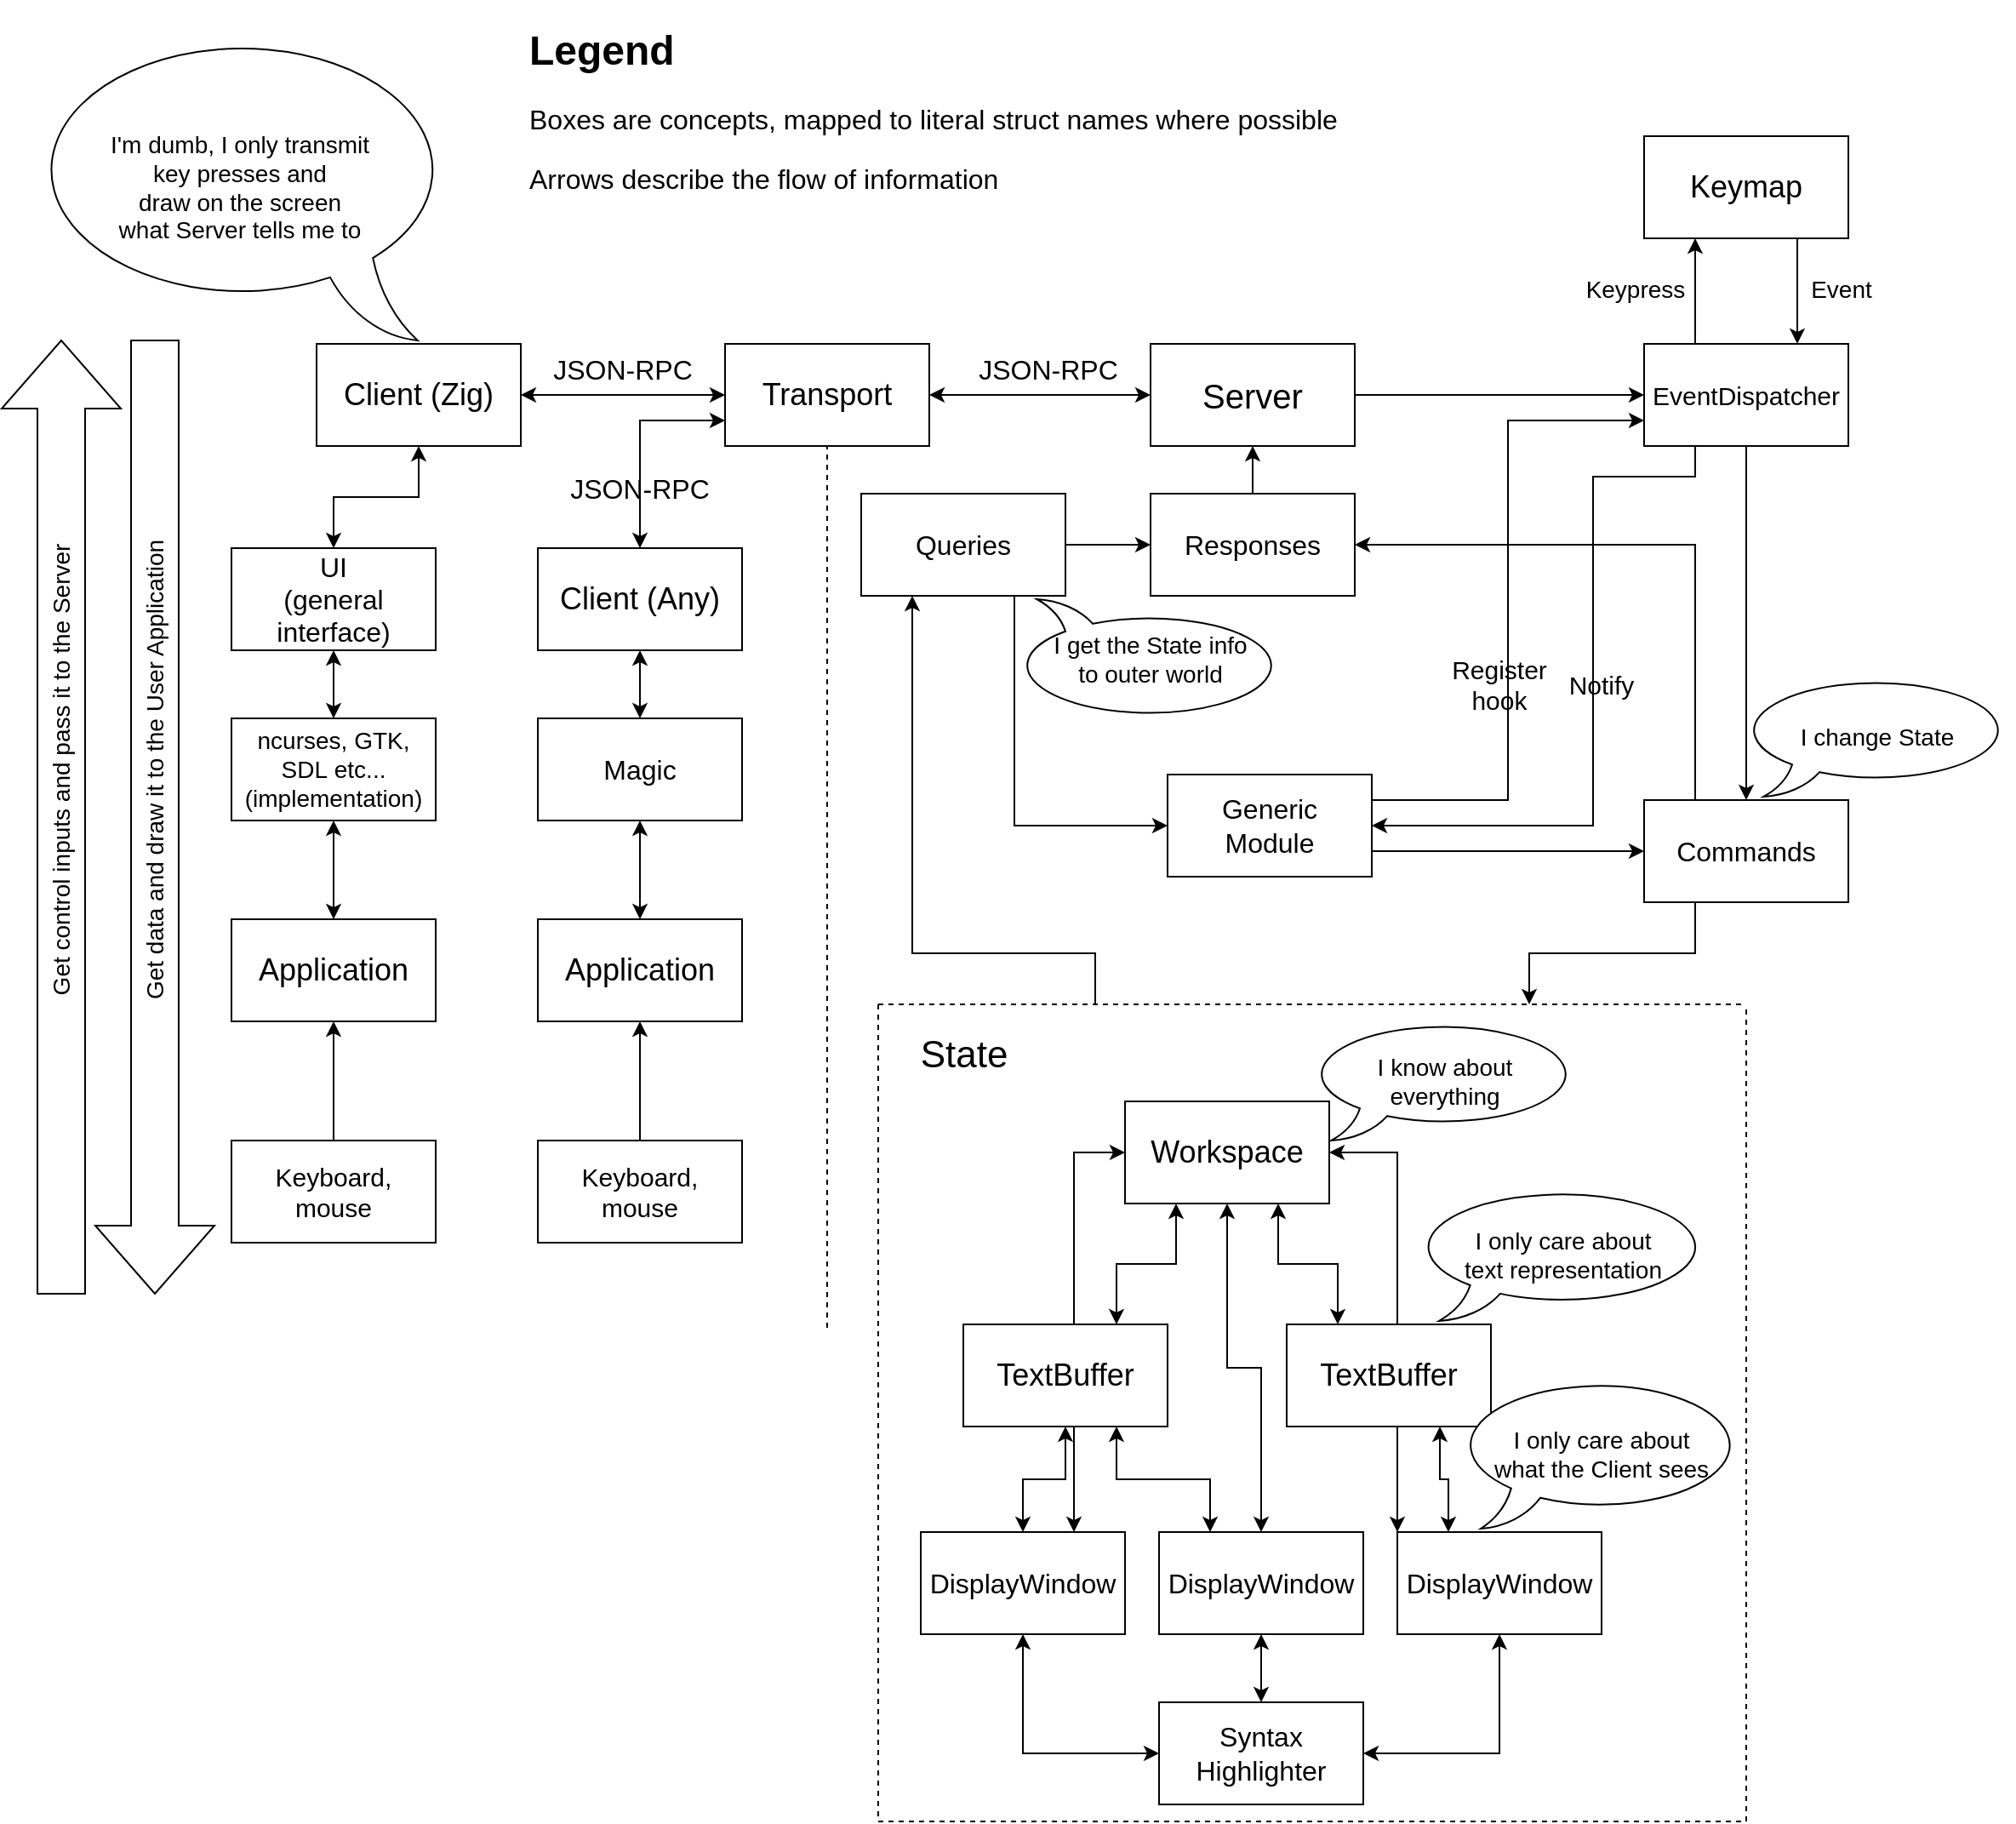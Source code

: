 <mxfile version="14.8.3" type="device"><diagram id="rlbUJ7nDC0W0OCyTNqjq" name="Page-1"><mxGraphModel dx="1418" dy="810" grid="1" gridSize="10" guides="1" tooltips="1" connect="1" arrows="1" fold="1" page="1" pageScale="1" pageWidth="1169" pageHeight="827" math="0" shadow="0"><root><mxCell id="0"/><mxCell id="1" parent="0"/><mxCell id="NQ90ox9wd04JSKlvOJOp-9" value="" style="endArrow=none;html=1;entryX=0.5;entryY=1;entryDx=0;entryDy=0;dashed=1;" parent="1" target="NQ90ox9wd04JSKlvOJOp-5" edge="1"><mxGeometry width="50" height="50" relative="1" as="geometry"><mxPoint x="490" y="780" as="sourcePoint"/><mxPoint x="490" y="132" as="targetPoint"/></mxGeometry></mxCell><mxCell id="NQ90ox9wd04JSKlvOJOp-10" style="edgeStyle=orthogonalEdgeStyle;rounded=0;orthogonalLoop=1;jettySize=auto;html=1;exitX=0.5;exitY=1;exitDx=0;exitDy=0;entryX=0.5;entryY=0;entryDx=0;entryDy=0;startArrow=classic;startFill=1;" parent="1" source="NQ90ox9wd04JSKlvOJOp-1" target="NQ90ox9wd04JSKlvOJOp-3" edge="1"><mxGeometry relative="1" as="geometry"/></mxCell><mxCell id="NQ90ox9wd04JSKlvOJOp-37" style="edgeStyle=orthogonalEdgeStyle;rounded=0;orthogonalLoop=1;jettySize=auto;html=1;exitX=1;exitY=0.5;exitDx=0;exitDy=0;entryX=0;entryY=0.5;entryDx=0;entryDy=0;startArrow=classic;startFill=1;" parent="1" source="NQ90ox9wd04JSKlvOJOp-1" target="NQ90ox9wd04JSKlvOJOp-5" edge="1"><mxGeometry relative="1" as="geometry"/></mxCell><mxCell id="NQ90ox9wd04JSKlvOJOp-1" value="&lt;font style=&quot;font-size: 18px&quot;&gt;Client (Zig)&lt;/font&gt;" style="rounded=0;whiteSpace=wrap;html=1;" parent="1" vertex="1"><mxGeometry x="190" y="202" width="120" height="60" as="geometry"/></mxCell><mxCell id="NQ90ox9wd04JSKlvOJOp-11" style="edgeStyle=orthogonalEdgeStyle;rounded=0;orthogonalLoop=1;jettySize=auto;html=1;exitX=0.5;exitY=1;exitDx=0;exitDy=0;entryX=0.5;entryY=0;entryDx=0;entryDy=0;startArrow=classic;startFill=1;" parent="1" source="NQ90ox9wd04JSKlvOJOp-3" target="NQ90ox9wd04JSKlvOJOp-4" edge="1"><mxGeometry relative="1" as="geometry"/></mxCell><mxCell id="NQ90ox9wd04JSKlvOJOp-3" value="&lt;font style=&quot;font-size: 16px&quot;&gt;UI &lt;br&gt;(general interface)&lt;/font&gt;" style="rounded=0;whiteSpace=wrap;html=1;" parent="1" vertex="1"><mxGeometry x="140" y="322" width="120" height="60" as="geometry"/></mxCell><mxCell id="NQ90ox9wd04JSKlvOJOp-33" value="" style="edgeStyle=orthogonalEdgeStyle;rounded=0;orthogonalLoop=1;jettySize=auto;html=1;startArrow=classic;startFill=1;" parent="1" source="NQ90ox9wd04JSKlvOJOp-4" target="NQ90ox9wd04JSKlvOJOp-32" edge="1"><mxGeometry relative="1" as="geometry"/></mxCell><mxCell id="NQ90ox9wd04JSKlvOJOp-4" value="&lt;font style=&quot;font-size: 14px&quot;&gt;ncurses,&amp;nbsp;&lt;span&gt;GTK, SDL&amp;nbsp;&lt;/span&gt;&lt;span&gt;etc...&lt;/span&gt;&lt;br&gt;(implementation)&lt;/font&gt;" style="rounded=0;whiteSpace=wrap;html=1;" parent="1" vertex="1"><mxGeometry x="140" y="422" width="120" height="60" as="geometry"/></mxCell><mxCell id="NQ90ox9wd04JSKlvOJOp-38" style="edgeStyle=orthogonalEdgeStyle;rounded=0;orthogonalLoop=1;jettySize=auto;html=1;exitX=1;exitY=0.5;exitDx=0;exitDy=0;entryX=0;entryY=0.5;entryDx=0;entryDy=0;startArrow=classic;startFill=1;" parent="1" source="NQ90ox9wd04JSKlvOJOp-5" target="NQ90ox9wd04JSKlvOJOp-6" edge="1"><mxGeometry relative="1" as="geometry"/></mxCell><mxCell id="NQ90ox9wd04JSKlvOJOp-5" value="&lt;font style=&quot;font-size: 18px&quot;&gt;Transport&lt;/font&gt;" style="rounded=0;whiteSpace=wrap;html=1;" parent="1" vertex="1"><mxGeometry x="430" y="202" width="120" height="60" as="geometry"/></mxCell><mxCell id="NQ90ox9wd04JSKlvOJOp-104" style="edgeStyle=orthogonalEdgeStyle;rounded=0;orthogonalLoop=1;jettySize=auto;html=1;exitX=1;exitY=0.5;exitDx=0;exitDy=0;entryX=0;entryY=0.5;entryDx=0;entryDy=0;startArrow=none;startFill=0;endArrow=classic;endFill=1;strokeColor=#000000;" parent="1" source="NQ90ox9wd04JSKlvOJOp-6" target="NQ90ox9wd04JSKlvOJOp-50" edge="1"><mxGeometry relative="1" as="geometry"/></mxCell><mxCell id="NQ90ox9wd04JSKlvOJOp-6" value="&lt;font style=&quot;font-size: 20px&quot;&gt;Server&lt;/font&gt;" style="rounded=0;whiteSpace=wrap;html=1;" parent="1" vertex="1"><mxGeometry x="680" y="202" width="120" height="60" as="geometry"/></mxCell><mxCell id="NQ90ox9wd04JSKlvOJOp-32" value="&lt;font style=&quot;font-size: 18px&quot;&gt;Application&lt;/font&gt;" style="rounded=0;whiteSpace=wrap;html=1;" parent="1" vertex="1"><mxGeometry x="140" y="540" width="120" height="60" as="geometry"/></mxCell><mxCell id="NQ90ox9wd04JSKlvOJOp-36" style="edgeStyle=orthogonalEdgeStyle;rounded=0;orthogonalLoop=1;jettySize=auto;html=1;exitX=0.5;exitY=0;exitDx=0;exitDy=0;entryX=0;entryY=0.75;entryDx=0;entryDy=0;startArrow=classic;startFill=1;" parent="1" source="NQ90ox9wd04JSKlvOJOp-35" target="NQ90ox9wd04JSKlvOJOp-5" edge="1"><mxGeometry relative="1" as="geometry"/></mxCell><mxCell id="NQ90ox9wd04JSKlvOJOp-41" style="edgeStyle=orthogonalEdgeStyle;rounded=0;orthogonalLoop=1;jettySize=auto;html=1;exitX=0.5;exitY=1;exitDx=0;exitDy=0;entryX=0.5;entryY=0;entryDx=0;entryDy=0;startArrow=classic;startFill=1;strokeColor=#000000;" parent="1" source="NQ90ox9wd04JSKlvOJOp-35" target="NQ90ox9wd04JSKlvOJOp-40" edge="1"><mxGeometry relative="1" as="geometry"/></mxCell><mxCell id="NQ90ox9wd04JSKlvOJOp-35" value="&lt;font style=&quot;font-size: 18px&quot;&gt;Client (Any)&lt;/font&gt;" style="rounded=0;whiteSpace=wrap;html=1;" parent="1" vertex="1"><mxGeometry x="320" y="322" width="120" height="60" as="geometry"/></mxCell><mxCell id="NQ90ox9wd04JSKlvOJOp-43" value="" style="edgeStyle=orthogonalEdgeStyle;rounded=0;orthogonalLoop=1;jettySize=auto;html=1;startArrow=classic;startFill=1;strokeColor=#000000;" parent="1" source="NQ90ox9wd04JSKlvOJOp-40" target="NQ90ox9wd04JSKlvOJOp-42" edge="1"><mxGeometry relative="1" as="geometry"/></mxCell><mxCell id="NQ90ox9wd04JSKlvOJOp-40" value="&lt;span style=&quot;font-size: 16px&quot;&gt;Magic&lt;/span&gt;" style="rounded=0;whiteSpace=wrap;html=1;" parent="1" vertex="1"><mxGeometry x="320" y="422" width="120" height="60" as="geometry"/></mxCell><mxCell id="NQ90ox9wd04JSKlvOJOp-42" value="&lt;font style=&quot;font-size: 18px&quot;&gt;Application&lt;/font&gt;" style="rounded=0;whiteSpace=wrap;html=1;" parent="1" vertex="1"><mxGeometry x="320" y="540" width="120" height="60" as="geometry"/></mxCell><mxCell id="NQ90ox9wd04JSKlvOJOp-47" value="&lt;font style=&quot;font-size: 16px&quot;&gt;JSON-RPC&lt;/font&gt;" style="text;html=1;strokeColor=none;fillColor=none;align=center;verticalAlign=middle;whiteSpace=wrap;rounded=0;" parent="1" vertex="1"><mxGeometry x="320" y="202" width="100" height="30" as="geometry"/></mxCell><mxCell id="NQ90ox9wd04JSKlvOJOp-48" value="&lt;font style=&quot;font-size: 16px&quot;&gt;JSON-RPC&lt;/font&gt;" style="text;html=1;strokeColor=none;fillColor=none;align=center;verticalAlign=middle;whiteSpace=wrap;rounded=0;" parent="1" vertex="1"><mxGeometry x="570" y="202" width="100" height="30" as="geometry"/></mxCell><mxCell id="NQ90ox9wd04JSKlvOJOp-49" value="&lt;h1&gt;Legend&lt;/h1&gt;&lt;p style=&quot;font-size: 16px&quot;&gt;&lt;font style=&quot;font-size: 16px&quot;&gt;Boxes are concepts, mapped to literal struct names where possible&lt;/font&gt;&lt;/p&gt;&lt;p style=&quot;font-size: 16px&quot;&gt;&lt;font style=&quot;font-size: 16px&quot;&gt;Arrows describe the flow of information&lt;/font&gt;&lt;/p&gt;" style="text;html=1;strokeColor=none;fillColor=none;spacing=5;spacingTop=-20;whiteSpace=wrap;overflow=hidden;rounded=0;" parent="1" vertex="1"><mxGeometry x="310" y="10" width="490" height="150" as="geometry"/></mxCell><mxCell id="Z52g4UXpfN4LU59mucdz-29" style="edgeStyle=orthogonalEdgeStyle;rounded=0;orthogonalLoop=1;jettySize=auto;html=1;exitX=0.25;exitY=0;exitDx=0;exitDy=0;entryX=0.25;entryY=1;entryDx=0;entryDy=0;startArrow=none;startFill=0;" edge="1" parent="1" source="NQ90ox9wd04JSKlvOJOp-50" target="Z52g4UXpfN4LU59mucdz-28"><mxGeometry relative="1" as="geometry"/></mxCell><mxCell id="Z52g4UXpfN4LU59mucdz-42" style="edgeStyle=orthogonalEdgeStyle;rounded=0;orthogonalLoop=1;jettySize=auto;html=1;exitX=0.5;exitY=1;exitDx=0;exitDy=0;entryX=0.5;entryY=0;entryDx=0;entryDy=0;startArrow=none;startFill=0;" edge="1" parent="1" source="NQ90ox9wd04JSKlvOJOp-50" target="NQ90ox9wd04JSKlvOJOp-60"><mxGeometry relative="1" as="geometry"/></mxCell><mxCell id="Z52g4UXpfN4LU59mucdz-48" style="edgeStyle=orthogonalEdgeStyle;rounded=0;orthogonalLoop=1;jettySize=auto;html=1;exitX=0.25;exitY=1;exitDx=0;exitDy=0;entryX=1;entryY=0.5;entryDx=0;entryDy=0;startArrow=none;startFill=0;" edge="1" parent="1" source="NQ90ox9wd04JSKlvOJOp-50" target="NQ90ox9wd04JSKlvOJOp-78"><mxGeometry relative="1" as="geometry"><Array as="points"><mxPoint x="1000" y="280"/><mxPoint x="940" y="280"/><mxPoint x="940" y="485"/></Array></mxGeometry></mxCell><mxCell id="NQ90ox9wd04JSKlvOJOp-50" value="&lt;font style=&quot;font-size: 15px&quot;&gt;EventDispatcher&lt;/font&gt;" style="rounded=0;whiteSpace=wrap;html=1;" parent="1" vertex="1"><mxGeometry x="970" y="202" width="120" height="60" as="geometry"/></mxCell><mxCell id="NQ90ox9wd04JSKlvOJOp-58" value="&lt;span style=&quot;font-size: 14px&quot;&gt;I'm dumb, I only transmit&lt;/span&gt;&lt;br style=&quot;font-size: 14px&quot;&gt;&lt;span style=&quot;font-size: 14px&quot;&gt;key presses and&lt;/span&gt;&lt;br style=&quot;font-size: 14px&quot;&gt;&lt;span style=&quot;font-size: 14px&quot;&gt;draw on the screen&lt;/span&gt;&lt;br style=&quot;font-size: 14px&quot;&gt;&lt;span style=&quot;font-size: 14px&quot;&gt;what Server tells me to&lt;/span&gt;" style="whiteSpace=wrap;html=1;shape=mxgraph.basic.oval_callout;rounded=0;direction=east;flipH=1;" parent="1" vertex="1"><mxGeometry x="20" y="20" width="250" height="180" as="geometry"/></mxCell><mxCell id="Z52g4UXpfN4LU59mucdz-44" style="edgeStyle=orthogonalEdgeStyle;rounded=0;orthogonalLoop=1;jettySize=auto;html=1;exitX=0.25;exitY=1;exitDx=0;exitDy=0;entryX=0.75;entryY=0;entryDx=0;entryDy=0;startArrow=none;startFill=0;" edge="1" parent="1" source="NQ90ox9wd04JSKlvOJOp-60" target="Z52g4UXpfN4LU59mucdz-1"><mxGeometry relative="1" as="geometry"/></mxCell><mxCell id="Z52g4UXpfN4LU59mucdz-51" style="edgeStyle=orthogonalEdgeStyle;rounded=0;orthogonalLoop=1;jettySize=auto;html=1;exitX=0.25;exitY=0;exitDx=0;exitDy=0;entryX=1;entryY=0.5;entryDx=0;entryDy=0;startArrow=none;startFill=0;" edge="1" parent="1" source="NQ90ox9wd04JSKlvOJOp-60" target="NQ90ox9wd04JSKlvOJOp-102"><mxGeometry relative="1" as="geometry"/></mxCell><mxCell id="NQ90ox9wd04JSKlvOJOp-60" value="&lt;font style=&quot;font-size: 16px&quot;&gt;Commands&lt;/font&gt;" style="rounded=0;whiteSpace=wrap;html=1;" parent="1" vertex="1"><mxGeometry x="970" y="470" width="120" height="60" as="geometry"/></mxCell><mxCell id="NQ90ox9wd04JSKlvOJOp-72" style="edgeStyle=orthogonalEdgeStyle;rounded=0;orthogonalLoop=1;jettySize=auto;html=1;exitX=0.5;exitY=0;exitDx=0;exitDy=0;entryX=0.5;entryY=1;entryDx=0;entryDy=0;startArrow=none;startFill=0;endArrow=classic;endFill=1;strokeColor=#000000;" parent="1" source="NQ90ox9wd04JSKlvOJOp-69" target="NQ90ox9wd04JSKlvOJOp-32" edge="1"><mxGeometry relative="1" as="geometry"/></mxCell><mxCell id="NQ90ox9wd04JSKlvOJOp-69" value="&lt;font style=&quot;font-size: 15px&quot;&gt;Keyboard,&lt;br&gt;mouse&lt;/font&gt;" style="rounded=0;whiteSpace=wrap;html=1;" parent="1" vertex="1"><mxGeometry x="140" y="670" width="120" height="60" as="geometry"/></mxCell><mxCell id="NQ90ox9wd04JSKlvOJOp-71" style="edgeStyle=orthogonalEdgeStyle;rounded=0;orthogonalLoop=1;jettySize=auto;html=1;exitX=0.5;exitY=0;exitDx=0;exitDy=0;entryX=0.5;entryY=1;entryDx=0;entryDy=0;startArrow=none;startFill=0;endArrow=classic;endFill=1;strokeColor=#000000;" parent="1" source="NQ90ox9wd04JSKlvOJOp-70" target="NQ90ox9wd04JSKlvOJOp-42" edge="1"><mxGeometry relative="1" as="geometry"/></mxCell><mxCell id="NQ90ox9wd04JSKlvOJOp-70" value="&lt;font style=&quot;font-size: 15px&quot;&gt;Keyboard,&lt;br&gt;mouse&lt;/font&gt;" style="rounded=0;whiteSpace=wrap;html=1;" parent="1" vertex="1"><mxGeometry x="320" y="670" width="120" height="60" as="geometry"/></mxCell><mxCell id="NQ90ox9wd04JSKlvOJOp-74" value="" style="html=1;shadow=0;dashed=0;align=center;verticalAlign=middle;shape=mxgraph.arrows2.arrow;dy=0.6;dx=40;direction=north;notch=0;rounded=0;" parent="1" vertex="1"><mxGeometry x="5" y="200" width="70" height="560" as="geometry"/></mxCell><mxCell id="NQ90ox9wd04JSKlvOJOp-75" value="" style="html=1;shadow=0;dashed=0;align=center;verticalAlign=middle;shape=mxgraph.arrows2.arrow;dy=0.6;dx=40;direction=south;notch=0;rounded=0;" parent="1" vertex="1"><mxGeometry x="60" y="200" width="70" height="560" as="geometry"/></mxCell><mxCell id="NQ90ox9wd04JSKlvOJOp-76" value="&lt;font style=&quot;font-size: 14px&quot;&gt;Get data and draw it to the User Application&lt;/font&gt;" style="text;html=1;strokeColor=none;fillColor=none;align=center;verticalAlign=middle;whiteSpace=wrap;rounded=0;rotation=270;" parent="1" vertex="1"><mxGeometry x="-50" y="432" width="290" height="40" as="geometry"/></mxCell><mxCell id="NQ90ox9wd04JSKlvOJOp-77" value="&lt;font style=&quot;font-size: 14px&quot;&gt;Get control inputs and pass it to the Server&lt;br&gt;&lt;/font&gt;" style="text;html=1;strokeColor=none;fillColor=none;align=center;verticalAlign=middle;whiteSpace=wrap;rounded=0;rotation=270;" parent="1" vertex="1"><mxGeometry x="-110" y="432" width="300" height="40" as="geometry"/></mxCell><mxCell id="Z52g4UXpfN4LU59mucdz-40" style="edgeStyle=orthogonalEdgeStyle;rounded=0;orthogonalLoop=1;jettySize=auto;html=1;exitX=1;exitY=0.75;exitDx=0;exitDy=0;entryX=0;entryY=0.5;entryDx=0;entryDy=0;startArrow=none;startFill=0;" edge="1" parent="1" source="NQ90ox9wd04JSKlvOJOp-78" target="NQ90ox9wd04JSKlvOJOp-60"><mxGeometry relative="1" as="geometry"/></mxCell><mxCell id="Z52g4UXpfN4LU59mucdz-47" style="edgeStyle=orthogonalEdgeStyle;rounded=0;orthogonalLoop=1;jettySize=auto;html=1;exitX=1;exitY=0.25;exitDx=0;exitDy=0;entryX=0;entryY=0.75;entryDx=0;entryDy=0;startArrow=none;startFill=0;" edge="1" parent="1" source="NQ90ox9wd04JSKlvOJOp-78" target="NQ90ox9wd04JSKlvOJOp-50"><mxGeometry relative="1" as="geometry"/></mxCell><mxCell id="NQ90ox9wd04JSKlvOJOp-78" value="&lt;font style=&quot;font-size: 16px&quot;&gt;Generic&lt;br&gt;Module&lt;br&gt;&lt;/font&gt;" style="rounded=0;whiteSpace=wrap;html=1;" parent="1" vertex="1"><mxGeometry x="690" y="455" width="120" height="60" as="geometry"/></mxCell><mxCell id="NQ90ox9wd04JSKlvOJOp-79" value="&lt;font style=&quot;font-size: 16px&quot;&gt;JSON-RPC&lt;/font&gt;" style="text;html=1;strokeColor=none;fillColor=none;align=center;verticalAlign=middle;whiteSpace=wrap;rounded=0;" parent="1" vertex="1"><mxGeometry x="330" y="272" width="100" height="30" as="geometry"/></mxCell><mxCell id="Z52g4UXpfN4LU59mucdz-41" style="edgeStyle=orthogonalEdgeStyle;rounded=0;orthogonalLoop=1;jettySize=auto;html=1;exitX=0.5;exitY=0;exitDx=0;exitDy=0;entryX=0.5;entryY=1;entryDx=0;entryDy=0;startArrow=none;startFill=0;" edge="1" parent="1" source="NQ90ox9wd04JSKlvOJOp-102" target="NQ90ox9wd04JSKlvOJOp-6"><mxGeometry relative="1" as="geometry"/></mxCell><mxCell id="NQ90ox9wd04JSKlvOJOp-102" value="&lt;font style=&quot;font-size: 16px&quot;&gt;Responses&lt;/font&gt;" style="rounded=0;whiteSpace=wrap;html=1;shadow=0;sketch=0;" parent="1" vertex="1"><mxGeometry x="680" y="290" width="120" height="60" as="geometry"/></mxCell><mxCell id="Z52g4UXpfN4LU59mucdz-43" style="edgeStyle=orthogonalEdgeStyle;rounded=0;orthogonalLoop=1;jettySize=auto;html=1;exitX=0.25;exitY=0;exitDx=0;exitDy=0;entryX=0.25;entryY=1;entryDx=0;entryDy=0;startArrow=none;startFill=0;" edge="1" parent="1" source="Z52g4UXpfN4LU59mucdz-1" target="Z52g4UXpfN4LU59mucdz-14"><mxGeometry relative="1" as="geometry"><Array as="points"><mxPoint x="648" y="560"/><mxPoint x="540" y="560"/></Array></mxGeometry></mxCell><mxCell id="Z52g4UXpfN4LU59mucdz-1" value="" style="swimlane;startSize=0;dashed=1;" vertex="1" parent="1"><mxGeometry x="520" y="590" width="510" height="480" as="geometry"><mxRectangle x="535" y="710" width="50" height="40" as="alternateBounds"/></mxGeometry></mxCell><mxCell id="Z52g4UXpfN4LU59mucdz-4" style="edgeStyle=orthogonalEdgeStyle;rounded=0;orthogonalLoop=1;jettySize=auto;html=1;exitX=0.5;exitY=0;exitDx=0;exitDy=0;entryX=0.5;entryY=1;entryDx=0;entryDy=0;startArrow=classic;startFill=1;" edge="1" parent="Z52g4UXpfN4LU59mucdz-1" source="NQ90ox9wd04JSKlvOJOp-16" target="NQ90ox9wd04JSKlvOJOp-12"><mxGeometry relative="1" as="geometry"/></mxCell><mxCell id="Z52g4UXpfN4LU59mucdz-7" style="edgeStyle=orthogonalEdgeStyle;rounded=0;orthogonalLoop=1;jettySize=auto;html=1;exitX=0.75;exitY=0;exitDx=0;exitDy=0;entryX=0;entryY=0.5;entryDx=0;entryDy=0;startArrow=classic;startFill=1;" edge="1" parent="Z52g4UXpfN4LU59mucdz-1" source="NQ90ox9wd04JSKlvOJOp-16" target="Z52g4UXpfN4LU59mucdz-3"><mxGeometry relative="1" as="geometry"/></mxCell><mxCell id="NQ90ox9wd04JSKlvOJOp-16" value="&lt;font style=&quot;font-size: 16px&quot;&gt;DisplayWindow&lt;/font&gt;" style="rounded=0;whiteSpace=wrap;html=1;" parent="Z52g4UXpfN4LU59mucdz-1" vertex="1"><mxGeometry x="25" y="310" width="120" height="60" as="geometry"/></mxCell><mxCell id="Z52g4UXpfN4LU59mucdz-5" style="edgeStyle=orthogonalEdgeStyle;rounded=0;orthogonalLoop=1;jettySize=auto;html=1;exitX=0.25;exitY=0;exitDx=0;exitDy=0;entryX=0.75;entryY=1;entryDx=0;entryDy=0;startArrow=classic;startFill=1;" edge="1" parent="Z52g4UXpfN4LU59mucdz-1" source="NQ90ox9wd04JSKlvOJOp-14" target="NQ90ox9wd04JSKlvOJOp-12"><mxGeometry relative="1" as="geometry"/></mxCell><mxCell id="Z52g4UXpfN4LU59mucdz-12" style="edgeStyle=orthogonalEdgeStyle;rounded=0;orthogonalLoop=1;jettySize=auto;html=1;exitX=0.5;exitY=0;exitDx=0;exitDy=0;entryX=0.5;entryY=1;entryDx=0;entryDy=0;startArrow=classic;startFill=1;" edge="1" parent="Z52g4UXpfN4LU59mucdz-1" source="NQ90ox9wd04JSKlvOJOp-14" target="Z52g4UXpfN4LU59mucdz-3"><mxGeometry relative="1" as="geometry"/></mxCell><mxCell id="NQ90ox9wd04JSKlvOJOp-14" value="&lt;font style=&quot;font-size: 16px&quot;&gt;DisplayWindow&lt;/font&gt;" style="rounded=0;whiteSpace=wrap;html=1;" parent="Z52g4UXpfN4LU59mucdz-1" vertex="1"><mxGeometry x="165" y="310" width="120" height="60" as="geometry"/></mxCell><mxCell id="Z52g4UXpfN4LU59mucdz-2" value="&lt;font style=&quot;font-size: 22px&quot;&gt;State&lt;/font&gt;" style="text;html=1;align=center;verticalAlign=middle;resizable=0;points=[];autosize=1;strokeColor=none;" vertex="1" parent="Z52g4UXpfN4LU59mucdz-1"><mxGeometry x="15" y="20" width="70" height="20" as="geometry"/></mxCell><mxCell id="Z52g4UXpfN4LU59mucdz-6" style="edgeStyle=orthogonalEdgeStyle;rounded=0;orthogonalLoop=1;jettySize=auto;html=1;exitX=0.25;exitY=0;exitDx=0;exitDy=0;entryX=0.75;entryY=1;entryDx=0;entryDy=0;startArrow=classic;startFill=1;" edge="1" parent="Z52g4UXpfN4LU59mucdz-1" source="NQ90ox9wd04JSKlvOJOp-87" target="NQ90ox9wd04JSKlvOJOp-15"><mxGeometry relative="1" as="geometry"/></mxCell><mxCell id="Z52g4UXpfN4LU59mucdz-11" style="edgeStyle=orthogonalEdgeStyle;rounded=0;orthogonalLoop=1;jettySize=auto;html=1;exitX=0;exitY=0;exitDx=0;exitDy=0;entryX=1;entryY=0.5;entryDx=0;entryDy=0;startArrow=classic;startFill=1;" edge="1" parent="Z52g4UXpfN4LU59mucdz-1" source="NQ90ox9wd04JSKlvOJOp-87" target="Z52g4UXpfN4LU59mucdz-3"><mxGeometry relative="1" as="geometry"/></mxCell><mxCell id="NQ90ox9wd04JSKlvOJOp-87" value="&lt;font style=&quot;font-size: 16px&quot;&gt;DisplayWindow&lt;/font&gt;" style="rounded=0;whiteSpace=wrap;html=1;" parent="Z52g4UXpfN4LU59mucdz-1" vertex="1"><mxGeometry x="305" y="310" width="120" height="60" as="geometry"/></mxCell><mxCell id="Z52g4UXpfN4LU59mucdz-10" style="edgeStyle=orthogonalEdgeStyle;rounded=0;orthogonalLoop=1;jettySize=auto;html=1;exitX=0.25;exitY=0;exitDx=0;exitDy=0;entryX=0.75;entryY=1;entryDx=0;entryDy=0;startArrow=classic;startFill=1;" edge="1" parent="Z52g4UXpfN4LU59mucdz-1" source="NQ90ox9wd04JSKlvOJOp-15" target="Z52g4UXpfN4LU59mucdz-3"><mxGeometry relative="1" as="geometry"/></mxCell><mxCell id="NQ90ox9wd04JSKlvOJOp-15" value="&lt;font style=&quot;font-size: 18px&quot;&gt;TextBuffer&lt;/font&gt;" style="rounded=0;whiteSpace=wrap;html=1;" parent="Z52g4UXpfN4LU59mucdz-1" vertex="1"><mxGeometry x="240" y="188" width="120" height="60" as="geometry"/></mxCell><mxCell id="NQ90ox9wd04JSKlvOJOp-82" value="&lt;font style=&quot;font-size: 14px&quot;&gt;I only care about&lt;br&gt;what the Client sees&lt;/font&gt;" style="whiteSpace=wrap;html=1;shape=mxgraph.basic.oval_callout;rounded=0;direction=east;flipH=0;flipV=0;" parent="Z52g4UXpfN4LU59mucdz-1" vertex="1"><mxGeometry x="340" y="220" width="170" height="88" as="geometry"/></mxCell><mxCell id="NQ90ox9wd04JSKlvOJOp-83" value="&lt;font style=&quot;font-size: 14px&quot;&gt;I only care about&lt;br&gt;text representation&lt;/font&gt;" style="whiteSpace=wrap;shape=mxgraph.basic.oval_callout;rounded=0;direction=east;flipH=0;flipV=0;sketch=0;shadow=0;labelPosition=center;verticalLabelPosition=middle;align=center;verticalAlign=middle;labelBorderColor=none;html=1;" parent="Z52g4UXpfN4LU59mucdz-1" vertex="1"><mxGeometry x="315" y="108" width="175" height="78" as="geometry"/></mxCell><mxCell id="Z52g4UXpfN4LU59mucdz-9" style="edgeStyle=orthogonalEdgeStyle;rounded=0;orthogonalLoop=1;jettySize=auto;html=1;exitX=0.75;exitY=0;exitDx=0;exitDy=0;entryX=0.25;entryY=1;entryDx=0;entryDy=0;startArrow=classic;startFill=1;" edge="1" parent="Z52g4UXpfN4LU59mucdz-1" source="NQ90ox9wd04JSKlvOJOp-12" target="Z52g4UXpfN4LU59mucdz-3"><mxGeometry relative="1" as="geometry"/></mxCell><mxCell id="NQ90ox9wd04JSKlvOJOp-12" value="&lt;font style=&quot;font-size: 18px&quot;&gt;TextBuffer&lt;/font&gt;" style="rounded=0;whiteSpace=wrap;html=1;" parent="Z52g4UXpfN4LU59mucdz-1" vertex="1"><mxGeometry x="50" y="188" width="120" height="60" as="geometry"/></mxCell><mxCell id="Z52g4UXpfN4LU59mucdz-3" value="&lt;font style=&quot;font-size: 18px&quot;&gt;Workspace&lt;/font&gt;" style="rounded=0;whiteSpace=wrap;html=1;" vertex="1" parent="Z52g4UXpfN4LU59mucdz-1"><mxGeometry x="145" y="57" width="120" height="60" as="geometry"/></mxCell><mxCell id="Z52g4UXpfN4LU59mucdz-13" value="&lt;font style=&quot;font-size: 14px&quot;&gt;I know about&lt;br&gt;everything&lt;/font&gt;" style="whiteSpace=wrap;shape=mxgraph.basic.oval_callout;rounded=0;direction=east;flipH=0;flipV=0;sketch=0;shadow=0;labelPosition=center;verticalLabelPosition=middle;align=center;verticalAlign=middle;labelBorderColor=none;html=1;" vertex="1" parent="Z52g4UXpfN4LU59mucdz-1"><mxGeometry x="253" y="10" width="160" height="70" as="geometry"/></mxCell><mxCell id="Z52g4UXpfN4LU59mucdz-20" style="edgeStyle=orthogonalEdgeStyle;rounded=0;orthogonalLoop=1;jettySize=auto;html=1;exitX=0;exitY=0.5;exitDx=0;exitDy=0;entryX=0.5;entryY=1;entryDx=0;entryDy=0;startArrow=classic;startFill=1;" edge="1" parent="Z52g4UXpfN4LU59mucdz-1" source="NQ90ox9wd04JSKlvOJOp-67" target="NQ90ox9wd04JSKlvOJOp-16"><mxGeometry relative="1" as="geometry"/></mxCell><mxCell id="Z52g4UXpfN4LU59mucdz-21" style="edgeStyle=orthogonalEdgeStyle;rounded=0;orthogonalLoop=1;jettySize=auto;html=1;exitX=0.5;exitY=0;exitDx=0;exitDy=0;entryX=0.5;entryY=1;entryDx=0;entryDy=0;startArrow=classic;startFill=1;" edge="1" parent="Z52g4UXpfN4LU59mucdz-1" source="NQ90ox9wd04JSKlvOJOp-67" target="NQ90ox9wd04JSKlvOJOp-14"><mxGeometry relative="1" as="geometry"/></mxCell><mxCell id="Z52g4UXpfN4LU59mucdz-22" style="edgeStyle=orthogonalEdgeStyle;rounded=0;orthogonalLoop=1;jettySize=auto;html=1;exitX=1;exitY=0.5;exitDx=0;exitDy=0;entryX=0.5;entryY=1;entryDx=0;entryDy=0;startArrow=classic;startFill=1;" edge="1" parent="Z52g4UXpfN4LU59mucdz-1" source="NQ90ox9wd04JSKlvOJOp-67" target="NQ90ox9wd04JSKlvOJOp-87"><mxGeometry relative="1" as="geometry"/></mxCell><mxCell id="NQ90ox9wd04JSKlvOJOp-67" value="&lt;font style=&quot;font-size: 16px&quot;&gt;Syntax&lt;br&gt;Highlighter&lt;/font&gt;" style="rounded=0;whiteSpace=wrap;html=1;" parent="Z52g4UXpfN4LU59mucdz-1" vertex="1"><mxGeometry x="165" y="410" width="120" height="60" as="geometry"/></mxCell><mxCell id="Z52g4UXpfN4LU59mucdz-35" style="edgeStyle=orthogonalEdgeStyle;rounded=0;orthogonalLoop=1;jettySize=auto;html=1;exitX=1;exitY=0.5;exitDx=0;exitDy=0;entryX=0;entryY=0.5;entryDx=0;entryDy=0;startArrow=none;startFill=0;" edge="1" parent="1" source="Z52g4UXpfN4LU59mucdz-14" target="NQ90ox9wd04JSKlvOJOp-102"><mxGeometry relative="1" as="geometry"/></mxCell><mxCell id="Z52g4UXpfN4LU59mucdz-36" style="edgeStyle=orthogonalEdgeStyle;rounded=0;orthogonalLoop=1;jettySize=auto;html=1;exitX=0.75;exitY=1;exitDx=0;exitDy=0;entryX=0;entryY=0.5;entryDx=0;entryDy=0;startArrow=none;startFill=0;" edge="1" parent="1" source="Z52g4UXpfN4LU59mucdz-14" target="NQ90ox9wd04JSKlvOJOp-78"><mxGeometry relative="1" as="geometry"/></mxCell><mxCell id="Z52g4UXpfN4LU59mucdz-14" value="&lt;font style=&quot;font-size: 16px&quot;&gt;Queries&lt;/font&gt;" style="rounded=0;whiteSpace=wrap;html=1;" vertex="1" parent="1"><mxGeometry x="510" y="290" width="120" height="60" as="geometry"/></mxCell><mxCell id="Z52g4UXpfN4LU59mucdz-30" style="edgeStyle=orthogonalEdgeStyle;rounded=0;orthogonalLoop=1;jettySize=auto;html=1;exitX=0.75;exitY=1;exitDx=0;exitDy=0;entryX=0.75;entryY=0;entryDx=0;entryDy=0;startArrow=none;startFill=0;" edge="1" parent="1" source="Z52g4UXpfN4LU59mucdz-28" target="NQ90ox9wd04JSKlvOJOp-50"><mxGeometry relative="1" as="geometry"/></mxCell><mxCell id="Z52g4UXpfN4LU59mucdz-28" value="&lt;font style=&quot;font-size: 18px&quot;&gt;Keymap&lt;/font&gt;" style="rounded=0;whiteSpace=wrap;html=1;" vertex="1" parent="1"><mxGeometry x="970" y="80" width="120" height="60" as="geometry"/></mxCell><mxCell id="Z52g4UXpfN4LU59mucdz-31" value="&lt;font style=&quot;font-size: 14px&quot;&gt;Keypress&lt;/font&gt;" style="text;html=1;strokeColor=none;fillColor=none;align=center;verticalAlign=middle;whiteSpace=wrap;rounded=0;" vertex="1" parent="1"><mxGeometry x="930" y="160" width="70" height="20" as="geometry"/></mxCell><mxCell id="Z52g4UXpfN4LU59mucdz-32" value="&lt;font style=&quot;font-size: 14px&quot;&gt;Event&lt;/font&gt;" style="text;html=1;strokeColor=none;fillColor=none;align=center;verticalAlign=middle;whiteSpace=wrap;rounded=0;" vertex="1" parent="1"><mxGeometry x="1051" y="160" width="70" height="20" as="geometry"/></mxCell><mxCell id="Z52g4UXpfN4LU59mucdz-49" value="&lt;font style=&quot;font-size: 15px&quot;&gt;Register&lt;br&gt;hook&lt;br&gt;&lt;/font&gt;" style="text;html=1;strokeColor=none;fillColor=none;align=center;verticalAlign=middle;whiteSpace=wrap;rounded=0;" vertex="1" parent="1"><mxGeometry x="850" y="382" width="70" height="40" as="geometry"/></mxCell><mxCell id="Z52g4UXpfN4LU59mucdz-50" value="&lt;font style=&quot;font-size: 15px&quot;&gt;Notify&lt;/font&gt;" style="text;html=1;strokeColor=none;fillColor=none;align=center;verticalAlign=middle;whiteSpace=wrap;rounded=0;" vertex="1" parent="1"><mxGeometry x="920" y="392" width="50" height="20" as="geometry"/></mxCell><mxCell id="Z52g4UXpfN4LU59mucdz-52" value="&lt;span style=&quot;font-size: 14px&quot;&gt;I change State&lt;/span&gt;" style="whiteSpace=wrap;shape=mxgraph.basic.oval_callout;rounded=0;direction=east;flipH=0;flipV=0;sketch=0;shadow=0;labelPosition=center;verticalLabelPosition=middle;align=center;verticalAlign=middle;labelBorderColor=none;html=1;" vertex="1" parent="1"><mxGeometry x="1027" y="398" width="160" height="70" as="geometry"/></mxCell><mxCell id="Z52g4UXpfN4LU59mucdz-53" value="&lt;span style=&quot;font-size: 14px&quot;&gt;I get the State info&lt;br&gt;to outer world&lt;br&gt;&lt;/span&gt;" style="whiteSpace=wrap;shape=mxgraph.basic.oval_callout;rounded=0;direction=east;flipH=0;flipV=1;sketch=0;shadow=0;labelPosition=center;verticalLabelPosition=middle;align=center;verticalAlign=middle;labelBorderColor=none;html=1;" vertex="1" parent="1"><mxGeometry x="600" y="352" width="160" height="70" as="geometry"/></mxCell></root></mxGraphModel></diagram></mxfile>